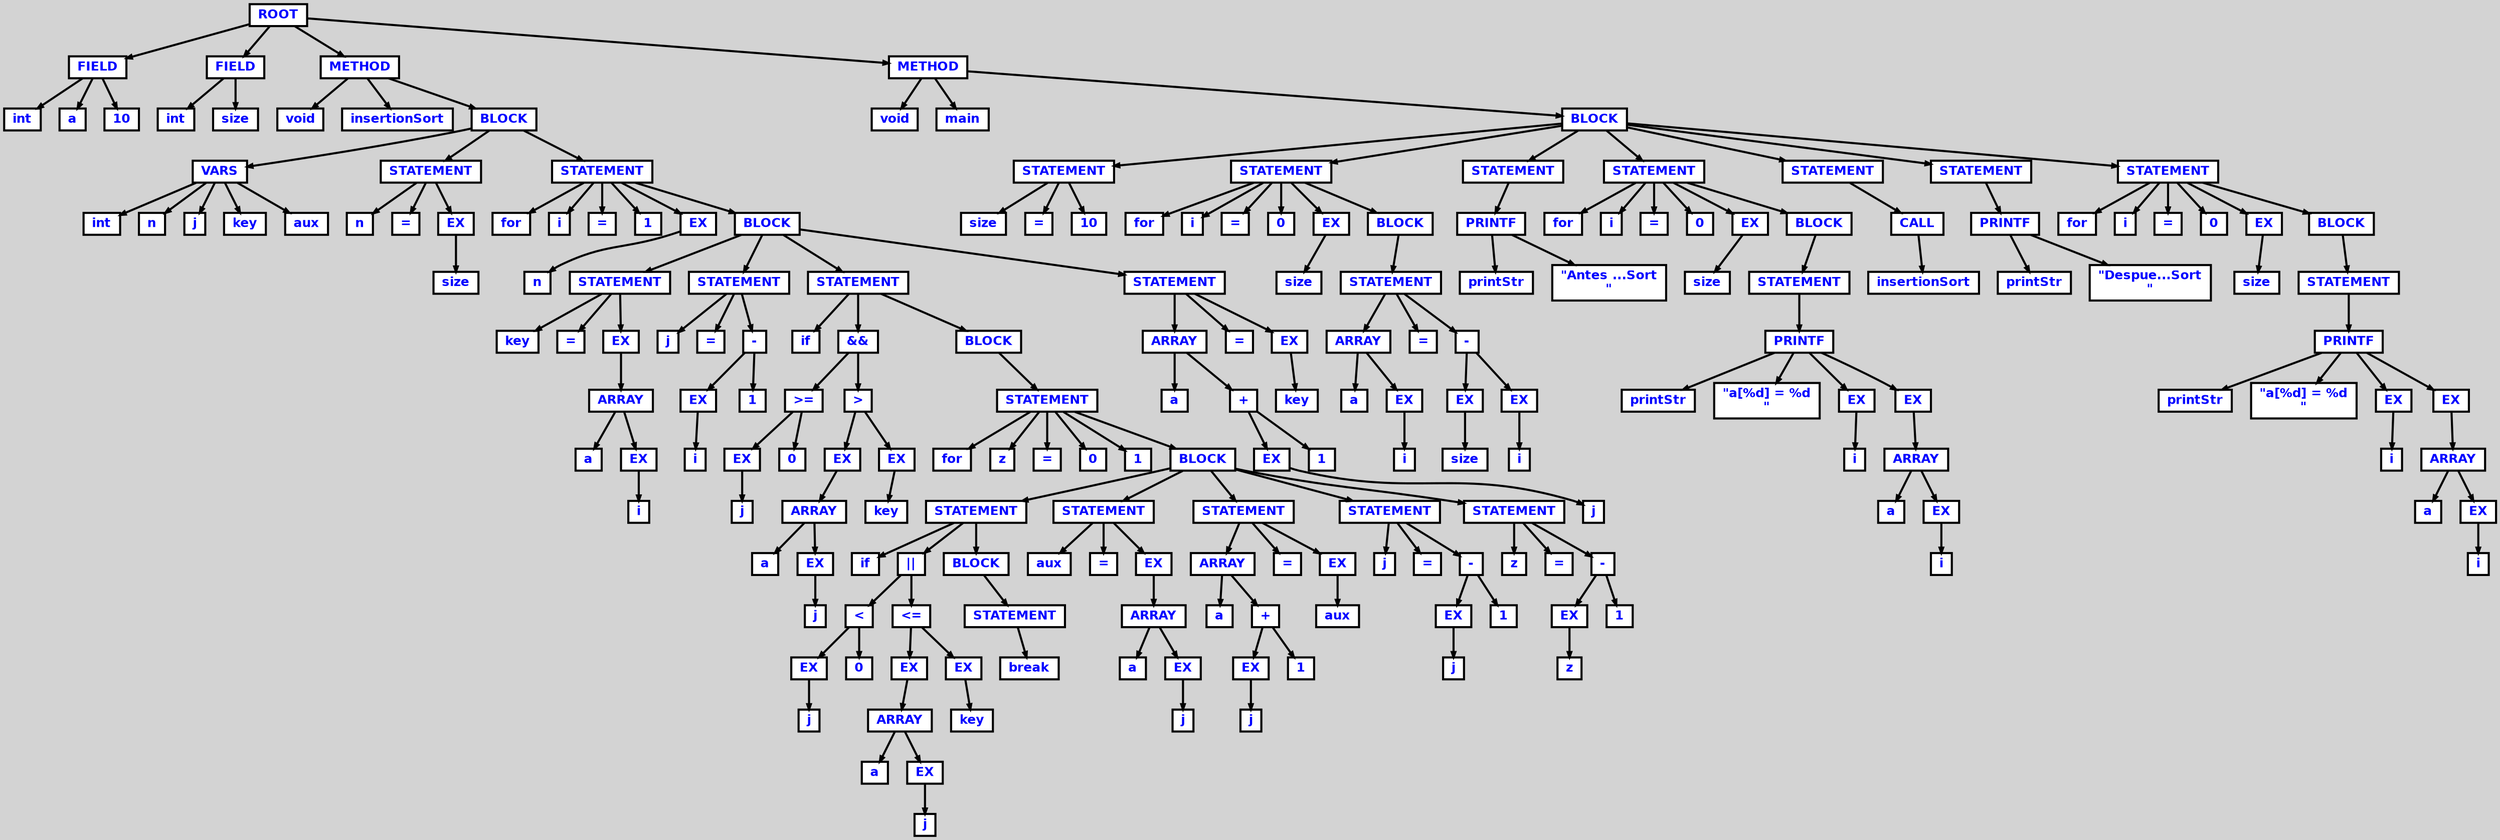 digraph {

	ordering=out;
	ranksep=.4;
	bgcolor="lightgrey"; node [shape=box, fixedsize=false, fontsize=12, fontname="Helvetica-bold", fontcolor="blue"
		width=.25, height=.25, color="black", fillcolor="white", style="filled, solid, bold"];
	edge [arrowsize=.5, color="black", style="bold"]

  n0 [label="ROOT"];
  n1 [label="FIELD"];
  n1 [label="FIELD"];
  n2 [label="int"];
  n3 [label="a"];
  n4 [label="10"];
  n5 [label="FIELD"];
  n5 [label="FIELD"];
  n6 [label="int"];
  n7 [label="size"];
  n8 [label="METHOD"];
  n8 [label="METHOD"];
  n9 [label="void"];
  n10 [label="insertionSort"];
  n11 [label="BLOCK"];
  n11 [label="BLOCK"];
  n12 [label="VARS"];
  n12 [label="VARS"];
  n13 [label="int"];
  n14 [label="n"];
  n15 [label="j"];
  n16 [label="key"];
  n17 [label="aux"];
  n18 [label="STATEMENT"];
  n18 [label="STATEMENT"];
  n19 [label="n"];
  n20 [label="="];
  n21 [label="EX"];
  n21 [label="EX"];
  n22 [label="size"];
  n23 [label="STATEMENT"];
  n23 [label="STATEMENT"];
  n24 [label="for"];
  n25 [label="i"];
  n26 [label="="];
  n27 [label="1"];
  n28 [label="EX"];
  n28 [label="EX"];
  n29 [label="n"];
  n30 [label="BLOCK"];
  n30 [label="BLOCK"];
  n31 [label="STATEMENT"];
  n31 [label="STATEMENT"];
  n32 [label="key"];
  n33 [label="="];
  n34 [label="EX"];
  n34 [label="EX"];
  n35 [label="ARRAY"];
  n35 [label="ARRAY"];
  n36 [label="a"];
  n37 [label="EX"];
  n37 [label="EX"];
  n38 [label="i"];
  n39 [label="STATEMENT"];
  n39 [label="STATEMENT"];
  n40 [label="j"];
  n41 [label="="];
  n42 [label="-"];
  n42 [label="-"];
  n43 [label="EX"];
  n43 [label="EX"];
  n44 [label="i"];
  n45 [label="1"];
  n46 [label="STATEMENT"];
  n46 [label="STATEMENT"];
  n47 [label="if"];
  n48 [label="&&"];
  n48 [label="&&"];
  n49 [label=">="];
  n49 [label=">="];
  n50 [label="EX"];
  n50 [label="EX"];
  n51 [label="j"];
  n52 [label="0"];
  n53 [label=">"];
  n53 [label=">"];
  n54 [label="EX"];
  n54 [label="EX"];
  n55 [label="ARRAY"];
  n55 [label="ARRAY"];
  n56 [label="a"];
  n57 [label="EX"];
  n57 [label="EX"];
  n58 [label="j"];
  n59 [label="EX"];
  n59 [label="EX"];
  n60 [label="key"];
  n61 [label="BLOCK"];
  n61 [label="BLOCK"];
  n62 [label="STATEMENT"];
  n62 [label="STATEMENT"];
  n63 [label="for"];
  n64 [label="z"];
  n65 [label="="];
  n66 [label="0"];
  n67 [label="1"];
  n68 [label="BLOCK"];
  n68 [label="BLOCK"];
  n69 [label="STATEMENT"];
  n69 [label="STATEMENT"];
  n70 [label="if"];
  n71 [label="||"];
  n71 [label="||"];
  n72 [label="<"];
  n72 [label="<"];
  n73 [label="EX"];
  n73 [label="EX"];
  n74 [label="j"];
  n75 [label="0"];
  n76 [label="<="];
  n76 [label="<="];
  n77 [label="EX"];
  n77 [label="EX"];
  n78 [label="ARRAY"];
  n78 [label="ARRAY"];
  n79 [label="a"];
  n80 [label="EX"];
  n80 [label="EX"];
  n81 [label="j"];
  n82 [label="EX"];
  n82 [label="EX"];
  n83 [label="key"];
  n84 [label="BLOCK"];
  n84 [label="BLOCK"];
  n85 [label="STATEMENT"];
  n85 [label="STATEMENT"];
  n86 [label="break"];
  n87 [label="STATEMENT"];
  n87 [label="STATEMENT"];
  n88 [label="aux"];
  n89 [label="="];
  n90 [label="EX"];
  n90 [label="EX"];
  n91 [label="ARRAY"];
  n91 [label="ARRAY"];
  n92 [label="a"];
  n93 [label="EX"];
  n93 [label="EX"];
  n94 [label="j"];
  n95 [label="STATEMENT"];
  n95 [label="STATEMENT"];
  n96 [label="ARRAY"];
  n96 [label="ARRAY"];
  n97 [label="a"];
  n98 [label="+"];
  n98 [label="+"];
  n99 [label="EX"];
  n99 [label="EX"];
  n100 [label="j"];
  n101 [label="1"];
  n102 [label="="];
  n103 [label="EX"];
  n103 [label="EX"];
  n104 [label="aux"];
  n105 [label="STATEMENT"];
  n105 [label="STATEMENT"];
  n106 [label="j"];
  n107 [label="="];
  n108 [label="-"];
  n108 [label="-"];
  n109 [label="EX"];
  n109 [label="EX"];
  n110 [label="j"];
  n111 [label="1"];
  n112 [label="STATEMENT"];
  n112 [label="STATEMENT"];
  n113 [label="z"];
  n114 [label="="];
  n115 [label="-"];
  n115 [label="-"];
  n116 [label="EX"];
  n116 [label="EX"];
  n117 [label="z"];
  n118 [label="1"];
  n119 [label="STATEMENT"];
  n119 [label="STATEMENT"];
  n120 [label="ARRAY"];
  n120 [label="ARRAY"];
  n121 [label="a"];
  n122 [label="+"];
  n122 [label="+"];
  n123 [label="EX"];
  n123 [label="EX"];
  n124 [label="j"];
  n125 [label="1"];
  n126 [label="="];
  n127 [label="EX"];
  n127 [label="EX"];
  n128 [label="key"];
  n129 [label="METHOD"];
  n129 [label="METHOD"];
  n130 [label="void"];
  n131 [label="main"];
  n132 [label="BLOCK"];
  n132 [label="BLOCK"];
  n133 [label="STATEMENT"];
  n133 [label="STATEMENT"];
  n134 [label="size"];
  n135 [label="="];
  n136 [label="10"];
  n137 [label="STATEMENT"];
  n137 [label="STATEMENT"];
  n138 [label="for"];
  n139 [label="i"];
  n140 [label="="];
  n141 [label="0"];
  n142 [label="EX"];
  n142 [label="EX"];
  n143 [label="size"];
  n144 [label="BLOCK"];
  n144 [label="BLOCK"];
  n145 [label="STATEMENT"];
  n145 [label="STATEMENT"];
  n146 [label="ARRAY"];
  n146 [label="ARRAY"];
  n147 [label="a"];
  n148 [label="EX"];
  n148 [label="EX"];
  n149 [label="i"];
  n150 [label="="];
  n151 [label="-"];
  n151 [label="-"];
  n152 [label="EX"];
  n152 [label="EX"];
  n153 [label="size"];
  n154 [label="EX"];
  n154 [label="EX"];
  n155 [label="i"];
  n156 [label="STATEMENT"];
  n156 [label="STATEMENT"];
  n157 [label="PRINTF"];
  n157 [label="PRINTF"];
  n158 [label="printStr"];
  n159 [label="\"Antes ...Sort\n\""];
  n160 [label="STATEMENT"];
  n160 [label="STATEMENT"];
  n161 [label="for"];
  n162 [label="i"];
  n163 [label="="];
  n164 [label="0"];
  n165 [label="EX"];
  n165 [label="EX"];
  n166 [label="size"];
  n167 [label="BLOCK"];
  n167 [label="BLOCK"];
  n168 [label="STATEMENT"];
  n168 [label="STATEMENT"];
  n169 [label="PRINTF"];
  n169 [label="PRINTF"];
  n170 [label="printStr"];
  n171 [label="\"a[%d] = %d\n\""];
  n172 [label="EX"];
  n172 [label="EX"];
  n173 [label="i"];
  n174 [label="EX"];
  n174 [label="EX"];
  n175 [label="ARRAY"];
  n175 [label="ARRAY"];
  n176 [label="a"];
  n177 [label="EX"];
  n177 [label="EX"];
  n178 [label="i"];
  n179 [label="STATEMENT"];
  n179 [label="STATEMENT"];
  n180 [label="CALL"];
  n180 [label="CALL"];
  n181 [label="insertionSort"];
  n182 [label="STATEMENT"];
  n182 [label="STATEMENT"];
  n183 [label="PRINTF"];
  n183 [label="PRINTF"];
  n184 [label="printStr"];
  n185 [label="\"Despue...Sort\n\""];
  n186 [label="STATEMENT"];
  n186 [label="STATEMENT"];
  n187 [label="for"];
  n188 [label="i"];
  n189 [label="="];
  n190 [label="0"];
  n191 [label="EX"];
  n191 [label="EX"];
  n192 [label="size"];
  n193 [label="BLOCK"];
  n193 [label="BLOCK"];
  n194 [label="STATEMENT"];
  n194 [label="STATEMENT"];
  n195 [label="PRINTF"];
  n195 [label="PRINTF"];
  n196 [label="printStr"];
  n197 [label="\"a[%d] = %d\n\""];
  n198 [label="EX"];
  n198 [label="EX"];
  n199 [label="i"];
  n200 [label="EX"];
  n200 [label="EX"];
  n201 [label="ARRAY"];
  n201 [label="ARRAY"];
  n202 [label="a"];
  n203 [label="EX"];
  n203 [label="EX"];
  n204 [label="i"];

  n0 -> n1 // "ROOT" -> "FIELD"
  n1 -> n2 // "FIELD" -> "int"
  n1 -> n3 // "FIELD" -> "a"
  n1 -> n4 // "FIELD" -> "10"
  n0 -> n5 // "ROOT" -> "FIELD"
  n5 -> n6 // "FIELD" -> "int"
  n5 -> n7 // "FIELD" -> "size"
  n0 -> n8 // "ROOT" -> "METHOD"
  n8 -> n9 // "METHOD" -> "void"
  n8 -> n10 // "METHOD" -> "insertionSort"
  n8 -> n11 // "METHOD" -> "BLOCK"
  n11 -> n12 // "BLOCK" -> "VARS"
  n12 -> n13 // "VARS" -> "int"
  n12 -> n14 // "VARS" -> "n"
  n12 -> n15 // "VARS" -> "j"
  n12 -> n16 // "VARS" -> "key"
  n12 -> n17 // "VARS" -> "aux"
  n11 -> n18 // "BLOCK" -> "STATEMENT"
  n18 -> n19 // "STATEMENT" -> "n"
  n18 -> n20 // "STATEMENT" -> "="
  n18 -> n21 // "STATEMENT" -> "EX"
  n21 -> n22 // "EX" -> "size"
  n11 -> n23 // "BLOCK" -> "STATEMENT"
  n23 -> n24 // "STATEMENT" -> "for"
  n23 -> n25 // "STATEMENT" -> "i"
  n23 -> n26 // "STATEMENT" -> "="
  n23 -> n27 // "STATEMENT" -> "1"
  n23 -> n28 // "STATEMENT" -> "EX"
  n28 -> n29 // "EX" -> "n"
  n23 -> n30 // "STATEMENT" -> "BLOCK"
  n30 -> n31 // "BLOCK" -> "STATEMENT"
  n31 -> n32 // "STATEMENT" -> "key"
  n31 -> n33 // "STATEMENT" -> "="
  n31 -> n34 // "STATEMENT" -> "EX"
  n34 -> n35 // "EX" -> "ARRAY"
  n35 -> n36 // "ARRAY" -> "a"
  n35 -> n37 // "ARRAY" -> "EX"
  n37 -> n38 // "EX" -> "i"
  n30 -> n39 // "BLOCK" -> "STATEMENT"
  n39 -> n40 // "STATEMENT" -> "j"
  n39 -> n41 // "STATEMENT" -> "="
  n39 -> n42 // "STATEMENT" -> "-"
  n42 -> n43 // "-" -> "EX"
  n43 -> n44 // "EX" -> "i"
  n42 -> n45 // "-" -> "1"
  n30 -> n46 // "BLOCK" -> "STATEMENT"
  n46 -> n47 // "STATEMENT" -> "if"
  n46 -> n48 // "STATEMENT" -> "&&"
  n48 -> n49 // "&&" -> ">="
  n49 -> n50 // ">=" -> "EX"
  n50 -> n51 // "EX" -> "j"
  n49 -> n52 // ">=" -> "0"
  n48 -> n53 // "&&" -> ">"
  n53 -> n54 // ">" -> "EX"
  n54 -> n55 // "EX" -> "ARRAY"
  n55 -> n56 // "ARRAY" -> "a"
  n55 -> n57 // "ARRAY" -> "EX"
  n57 -> n58 // "EX" -> "j"
  n53 -> n59 // ">" -> "EX"
  n59 -> n60 // "EX" -> "key"
  n46 -> n61 // "STATEMENT" -> "BLOCK"
  n61 -> n62 // "BLOCK" -> "STATEMENT"
  n62 -> n63 // "STATEMENT" -> "for"
  n62 -> n64 // "STATEMENT" -> "z"
  n62 -> n65 // "STATEMENT" -> "="
  n62 -> n66 // "STATEMENT" -> "0"
  n62 -> n67 // "STATEMENT" -> "1"
  n62 -> n68 // "STATEMENT" -> "BLOCK"
  n68 -> n69 // "BLOCK" -> "STATEMENT"
  n69 -> n70 // "STATEMENT" -> "if"
  n69 -> n71 // "STATEMENT" -> "||"
  n71 -> n72 // "||" -> "<"
  n72 -> n73 // "<" -> "EX"
  n73 -> n74 // "EX" -> "j"
  n72 -> n75 // "<" -> "0"
  n71 -> n76 // "||" -> "<="
  n76 -> n77 // "<=" -> "EX"
  n77 -> n78 // "EX" -> "ARRAY"
  n78 -> n79 // "ARRAY" -> "a"
  n78 -> n80 // "ARRAY" -> "EX"
  n80 -> n81 // "EX" -> "j"
  n76 -> n82 // "<=" -> "EX"
  n82 -> n83 // "EX" -> "key"
  n69 -> n84 // "STATEMENT" -> "BLOCK"
  n84 -> n85 // "BLOCK" -> "STATEMENT"
  n85 -> n86 // "STATEMENT" -> "break"
  n68 -> n87 // "BLOCK" -> "STATEMENT"
  n87 -> n88 // "STATEMENT" -> "aux"
  n87 -> n89 // "STATEMENT" -> "="
  n87 -> n90 // "STATEMENT" -> "EX"
  n90 -> n91 // "EX" -> "ARRAY"
  n91 -> n92 // "ARRAY" -> "a"
  n91 -> n93 // "ARRAY" -> "EX"
  n93 -> n94 // "EX" -> "j"
  n68 -> n95 // "BLOCK" -> "STATEMENT"
  n95 -> n96 // "STATEMENT" -> "ARRAY"
  n96 -> n97 // "ARRAY" -> "a"
  n96 -> n98 // "ARRAY" -> "+"
  n98 -> n99 // "+" -> "EX"
  n99 -> n100 // "EX" -> "j"
  n98 -> n101 // "+" -> "1"
  n95 -> n102 // "STATEMENT" -> "="
  n95 -> n103 // "STATEMENT" -> "EX"
  n103 -> n104 // "EX" -> "aux"
  n68 -> n105 // "BLOCK" -> "STATEMENT"
  n105 -> n106 // "STATEMENT" -> "j"
  n105 -> n107 // "STATEMENT" -> "="
  n105 -> n108 // "STATEMENT" -> "-"
  n108 -> n109 // "-" -> "EX"
  n109 -> n110 // "EX" -> "j"
  n108 -> n111 // "-" -> "1"
  n68 -> n112 // "BLOCK" -> "STATEMENT"
  n112 -> n113 // "STATEMENT" -> "z"
  n112 -> n114 // "STATEMENT" -> "="
  n112 -> n115 // "STATEMENT" -> "-"
  n115 -> n116 // "-" -> "EX"
  n116 -> n117 // "EX" -> "z"
  n115 -> n118 // "-" -> "1"
  n30 -> n119 // "BLOCK" -> "STATEMENT"
  n119 -> n120 // "STATEMENT" -> "ARRAY"
  n120 -> n121 // "ARRAY" -> "a"
  n120 -> n122 // "ARRAY" -> "+"
  n122 -> n123 // "+" -> "EX"
  n123 -> n124 // "EX" -> "j"
  n122 -> n125 // "+" -> "1"
  n119 -> n126 // "STATEMENT" -> "="
  n119 -> n127 // "STATEMENT" -> "EX"
  n127 -> n128 // "EX" -> "key"
  n0 -> n129 // "ROOT" -> "METHOD"
  n129 -> n130 // "METHOD" -> "void"
  n129 -> n131 // "METHOD" -> "main"
  n129 -> n132 // "METHOD" -> "BLOCK"
  n132 -> n133 // "BLOCK" -> "STATEMENT"
  n133 -> n134 // "STATEMENT" -> "size"
  n133 -> n135 // "STATEMENT" -> "="
  n133 -> n136 // "STATEMENT" -> "10"
  n132 -> n137 // "BLOCK" -> "STATEMENT"
  n137 -> n138 // "STATEMENT" -> "for"
  n137 -> n139 // "STATEMENT" -> "i"
  n137 -> n140 // "STATEMENT" -> "="
  n137 -> n141 // "STATEMENT" -> "0"
  n137 -> n142 // "STATEMENT" -> "EX"
  n142 -> n143 // "EX" -> "size"
  n137 -> n144 // "STATEMENT" -> "BLOCK"
  n144 -> n145 // "BLOCK" -> "STATEMENT"
  n145 -> n146 // "STATEMENT" -> "ARRAY"
  n146 -> n147 // "ARRAY" -> "a"
  n146 -> n148 // "ARRAY" -> "EX"
  n148 -> n149 // "EX" -> "i"
  n145 -> n150 // "STATEMENT" -> "="
  n145 -> n151 // "STATEMENT" -> "-"
  n151 -> n152 // "-" -> "EX"
  n152 -> n153 // "EX" -> "size"
  n151 -> n154 // "-" -> "EX"
  n154 -> n155 // "EX" -> "i"
  n132 -> n156 // "BLOCK" -> "STATEMENT"
  n156 -> n157 // "STATEMENT" -> "PRINTF"
  n157 -> n158 // "PRINTF" -> "printStr"
  n157 -> n159 // "PRINTF" -> "\"Antes ...Sort\n\""
  n132 -> n160 // "BLOCK" -> "STATEMENT"
  n160 -> n161 // "STATEMENT" -> "for"
  n160 -> n162 // "STATEMENT" -> "i"
  n160 -> n163 // "STATEMENT" -> "="
  n160 -> n164 // "STATEMENT" -> "0"
  n160 -> n165 // "STATEMENT" -> "EX"
  n165 -> n166 // "EX" -> "size"
  n160 -> n167 // "STATEMENT" -> "BLOCK"
  n167 -> n168 // "BLOCK" -> "STATEMENT"
  n168 -> n169 // "STATEMENT" -> "PRINTF"
  n169 -> n170 // "PRINTF" -> "printStr"
  n169 -> n171 // "PRINTF" -> "\"a[%d] = %d\n\""
  n169 -> n172 // "PRINTF" -> "EX"
  n172 -> n173 // "EX" -> "i"
  n169 -> n174 // "PRINTF" -> "EX"
  n174 -> n175 // "EX" -> "ARRAY"
  n175 -> n176 // "ARRAY" -> "a"
  n175 -> n177 // "ARRAY" -> "EX"
  n177 -> n178 // "EX" -> "i"
  n132 -> n179 // "BLOCK" -> "STATEMENT"
  n179 -> n180 // "STATEMENT" -> "CALL"
  n180 -> n181 // "CALL" -> "insertionSort"
  n132 -> n182 // "BLOCK" -> "STATEMENT"
  n182 -> n183 // "STATEMENT" -> "PRINTF"
  n183 -> n184 // "PRINTF" -> "printStr"
  n183 -> n185 // "PRINTF" -> "\"Despue...Sort\n\""
  n132 -> n186 // "BLOCK" -> "STATEMENT"
  n186 -> n187 // "STATEMENT" -> "for"
  n186 -> n188 // "STATEMENT" -> "i"
  n186 -> n189 // "STATEMENT" -> "="
  n186 -> n190 // "STATEMENT" -> "0"
  n186 -> n191 // "STATEMENT" -> "EX"
  n191 -> n192 // "EX" -> "size"
  n186 -> n193 // "STATEMENT" -> "BLOCK"
  n193 -> n194 // "BLOCK" -> "STATEMENT"
  n194 -> n195 // "STATEMENT" -> "PRINTF"
  n195 -> n196 // "PRINTF" -> "printStr"
  n195 -> n197 // "PRINTF" -> "\"a[%d] = %d\n\""
  n195 -> n198 // "PRINTF" -> "EX"
  n198 -> n199 // "EX" -> "i"
  n195 -> n200 // "PRINTF" -> "EX"
  n200 -> n201 // "EX" -> "ARRAY"
  n201 -> n202 // "ARRAY" -> "a"
  n201 -> n203 // "ARRAY" -> "EX"
  n203 -> n204 // "EX" -> "i"

}

